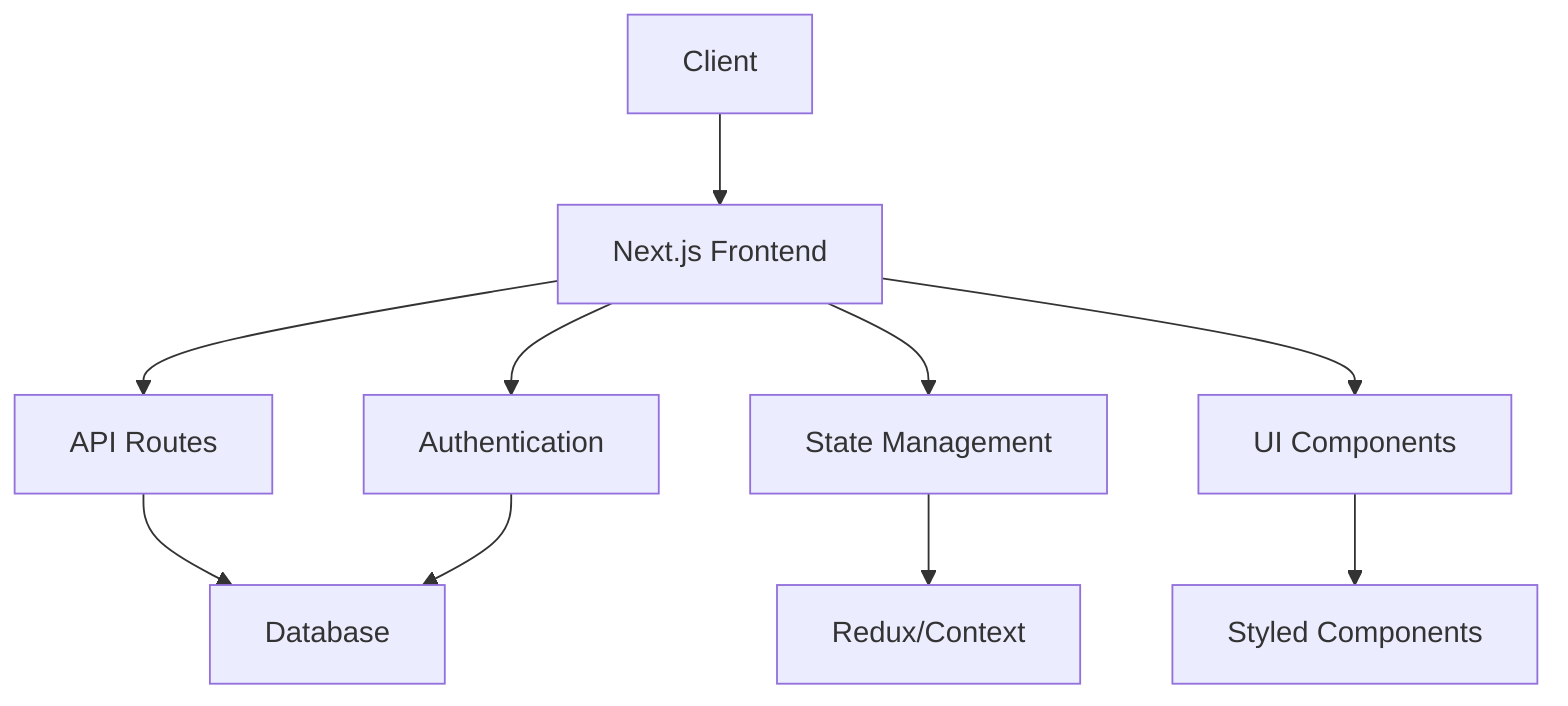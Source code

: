 graph TD
    A[Client] --> B[Next.js Frontend]
    B --> C[API Routes]
    C --> D[Database]
    B --> E[Authentication]
    E --> D
    B --> F[State Management]
    F --> G[Redux/Context]
    B --> H[UI Components]
    H --> I[Styled Components]